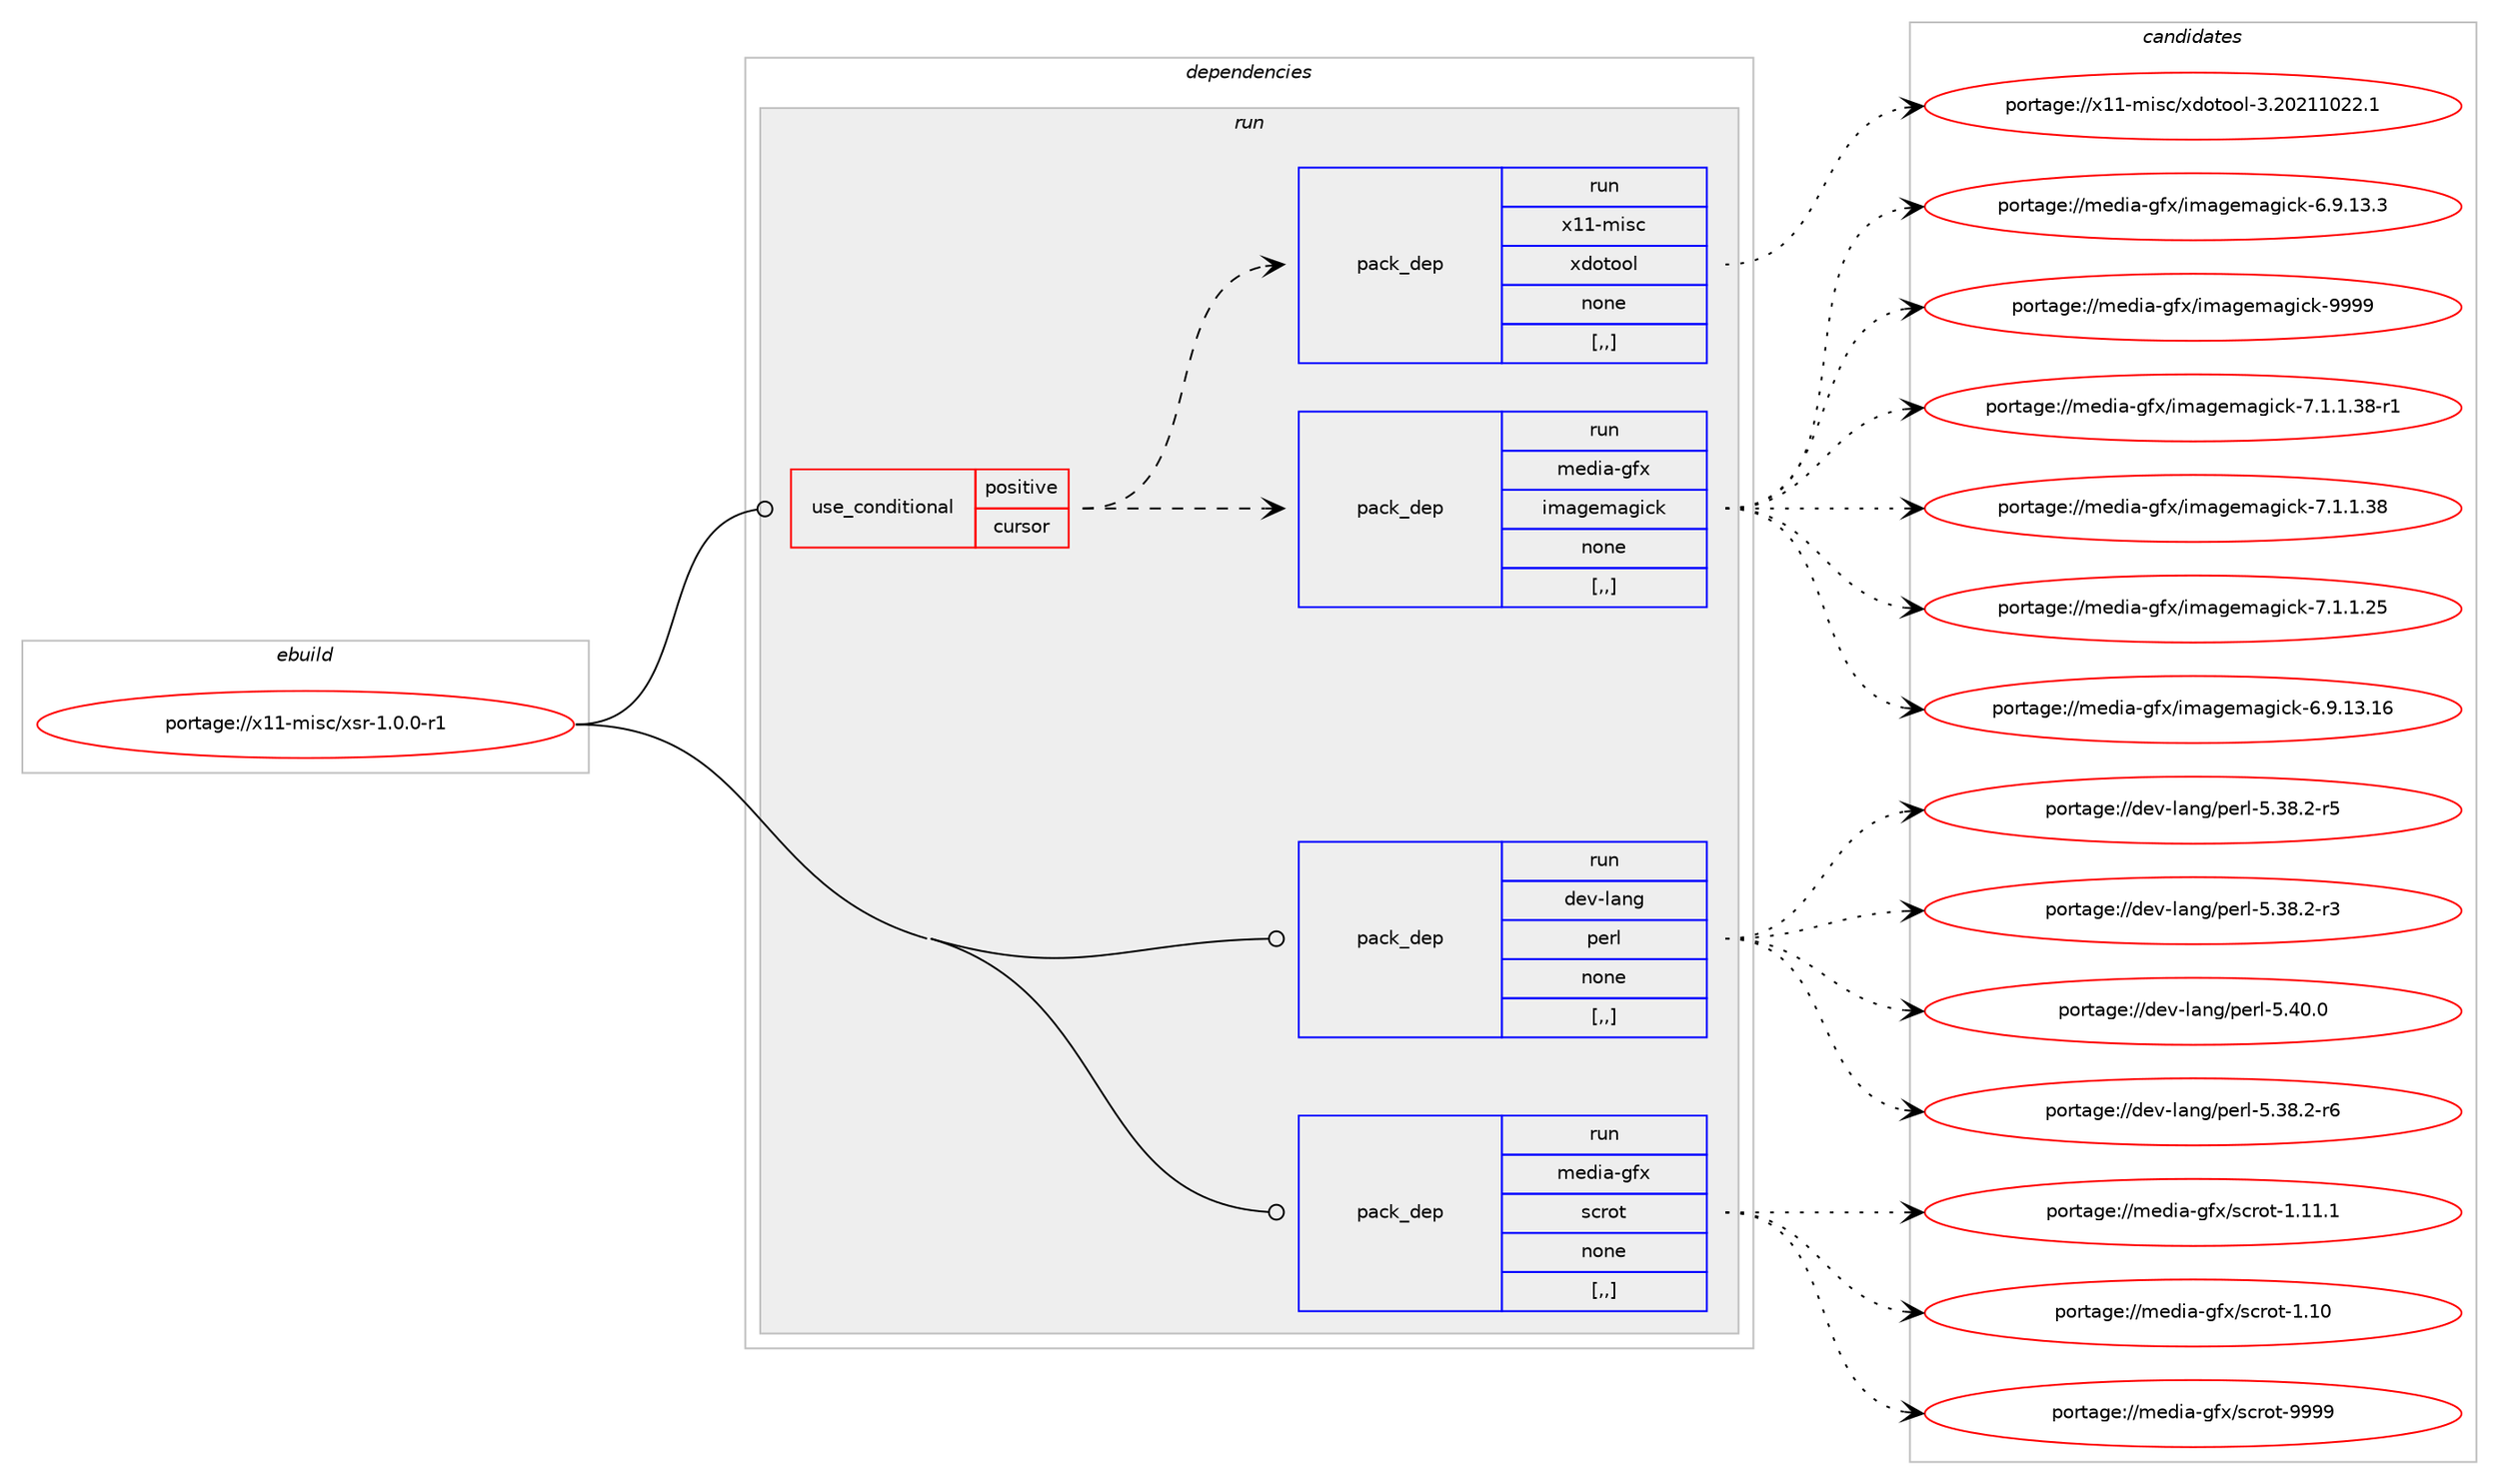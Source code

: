 digraph prolog {

# *************
# Graph options
# *************

newrank=true;
concentrate=true;
compound=true;
graph [rankdir=LR,fontname=Helvetica,fontsize=10,ranksep=1.5];#, ranksep=2.5, nodesep=0.2];
edge  [arrowhead=vee];
node  [fontname=Helvetica,fontsize=10];

# **********
# The ebuild
# **********

subgraph cluster_leftcol {
color=gray;
label=<<i>ebuild</i>>;
id [label="portage://x11-misc/xsr-1.0.0-r1", color=red, width=4, href="../x11-misc/xsr-1.0.0-r1.svg"];
}

# ****************
# The dependencies
# ****************

subgraph cluster_midcol {
color=gray;
label=<<i>dependencies</i>>;
subgraph cluster_compile {
fillcolor="#eeeeee";
style=filled;
label=<<i>compile</i>>;
}
subgraph cluster_compileandrun {
fillcolor="#eeeeee";
style=filled;
label=<<i>compile and run</i>>;
}
subgraph cluster_run {
fillcolor="#eeeeee";
style=filled;
label=<<i>run</i>>;
subgraph cond257581 {
dependency977291 [label=<<TABLE BORDER="0" CELLBORDER="1" CELLSPACING="0" CELLPADDING="4"><TR><TD ROWSPAN="3" CELLPADDING="10">use_conditional</TD></TR><TR><TD>positive</TD></TR><TR><TD>cursor</TD></TR></TABLE>>, shape=none, color=red];
subgraph pack712548 {
dependency977292 [label=<<TABLE BORDER="0" CELLBORDER="1" CELLSPACING="0" CELLPADDING="4" WIDTH="220"><TR><TD ROWSPAN="6" CELLPADDING="30">pack_dep</TD></TR><TR><TD WIDTH="110">run</TD></TR><TR><TD>media-gfx</TD></TR><TR><TD>imagemagick</TD></TR><TR><TD>none</TD></TR><TR><TD>[,,]</TD></TR></TABLE>>, shape=none, color=blue];
}
dependency977291:e -> dependency977292:w [weight=20,style="dashed",arrowhead="vee"];
subgraph pack712549 {
dependency977293 [label=<<TABLE BORDER="0" CELLBORDER="1" CELLSPACING="0" CELLPADDING="4" WIDTH="220"><TR><TD ROWSPAN="6" CELLPADDING="30">pack_dep</TD></TR><TR><TD WIDTH="110">run</TD></TR><TR><TD>x11-misc</TD></TR><TR><TD>xdotool</TD></TR><TR><TD>none</TD></TR><TR><TD>[,,]</TD></TR></TABLE>>, shape=none, color=blue];
}
dependency977291:e -> dependency977293:w [weight=20,style="dashed",arrowhead="vee"];
}
id:e -> dependency977291:w [weight=20,style="solid",arrowhead="odot"];
subgraph pack712550 {
dependency977294 [label=<<TABLE BORDER="0" CELLBORDER="1" CELLSPACING="0" CELLPADDING="4" WIDTH="220"><TR><TD ROWSPAN="6" CELLPADDING="30">pack_dep</TD></TR><TR><TD WIDTH="110">run</TD></TR><TR><TD>dev-lang</TD></TR><TR><TD>perl</TD></TR><TR><TD>none</TD></TR><TR><TD>[,,]</TD></TR></TABLE>>, shape=none, color=blue];
}
id:e -> dependency977294:w [weight=20,style="solid",arrowhead="odot"];
subgraph pack712551 {
dependency977295 [label=<<TABLE BORDER="0" CELLBORDER="1" CELLSPACING="0" CELLPADDING="4" WIDTH="220"><TR><TD ROWSPAN="6" CELLPADDING="30">pack_dep</TD></TR><TR><TD WIDTH="110">run</TD></TR><TR><TD>media-gfx</TD></TR><TR><TD>scrot</TD></TR><TR><TD>none</TD></TR><TR><TD>[,,]</TD></TR></TABLE>>, shape=none, color=blue];
}
id:e -> dependency977295:w [weight=20,style="solid",arrowhead="odot"];
}
}

# **************
# The candidates
# **************

subgraph cluster_choices {
rank=same;
color=gray;
label=<<i>candidates</i>>;

subgraph choice712548 {
color=black;
nodesep=1;
choice1091011001059745103102120471051099710310110997103105991074557575757 [label="portage://media-gfx/imagemagick-9999", color=red, width=4,href="../media-gfx/imagemagick-9999.svg"];
choice1091011001059745103102120471051099710310110997103105991074555464946494651564511449 [label="portage://media-gfx/imagemagick-7.1.1.38-r1", color=red, width=4,href="../media-gfx/imagemagick-7.1.1.38-r1.svg"];
choice109101100105974510310212047105109971031011099710310599107455546494649465156 [label="portage://media-gfx/imagemagick-7.1.1.38", color=red, width=4,href="../media-gfx/imagemagick-7.1.1.38.svg"];
choice109101100105974510310212047105109971031011099710310599107455546494649465053 [label="portage://media-gfx/imagemagick-7.1.1.25", color=red, width=4,href="../media-gfx/imagemagick-7.1.1.25.svg"];
choice10910110010597451031021204710510997103101109971031059910745544657464951464954 [label="portage://media-gfx/imagemagick-6.9.13.16", color=red, width=4,href="../media-gfx/imagemagick-6.9.13.16.svg"];
choice109101100105974510310212047105109971031011099710310599107455446574649514651 [label="portage://media-gfx/imagemagick-6.9.13.3", color=red, width=4,href="../media-gfx/imagemagick-6.9.13.3.svg"];
dependency977292:e -> choice1091011001059745103102120471051099710310110997103105991074557575757:w [style=dotted,weight="100"];
dependency977292:e -> choice1091011001059745103102120471051099710310110997103105991074555464946494651564511449:w [style=dotted,weight="100"];
dependency977292:e -> choice109101100105974510310212047105109971031011099710310599107455546494649465156:w [style=dotted,weight="100"];
dependency977292:e -> choice109101100105974510310212047105109971031011099710310599107455546494649465053:w [style=dotted,weight="100"];
dependency977292:e -> choice10910110010597451031021204710510997103101109971031059910745544657464951464954:w [style=dotted,weight="100"];
dependency977292:e -> choice109101100105974510310212047105109971031011099710310599107455446574649514651:w [style=dotted,weight="100"];
}
subgraph choice712549 {
color=black;
nodesep=1;
choice120494945109105115994712010011111611111110845514650485049494850504649 [label="portage://x11-misc/xdotool-3.20211022.1", color=red, width=4,href="../x11-misc/xdotool-3.20211022.1.svg"];
dependency977293:e -> choice120494945109105115994712010011111611111110845514650485049494850504649:w [style=dotted,weight="100"];
}
subgraph choice712550 {
color=black;
nodesep=1;
choice10010111845108971101034711210111410845534652484648 [label="portage://dev-lang/perl-5.40.0", color=red, width=4,href="../dev-lang/perl-5.40.0.svg"];
choice100101118451089711010347112101114108455346515646504511454 [label="portage://dev-lang/perl-5.38.2-r6", color=red, width=4,href="../dev-lang/perl-5.38.2-r6.svg"];
choice100101118451089711010347112101114108455346515646504511453 [label="portage://dev-lang/perl-5.38.2-r5", color=red, width=4,href="../dev-lang/perl-5.38.2-r5.svg"];
choice100101118451089711010347112101114108455346515646504511451 [label="portage://dev-lang/perl-5.38.2-r3", color=red, width=4,href="../dev-lang/perl-5.38.2-r3.svg"];
dependency977294:e -> choice10010111845108971101034711210111410845534652484648:w [style=dotted,weight="100"];
dependency977294:e -> choice100101118451089711010347112101114108455346515646504511454:w [style=dotted,weight="100"];
dependency977294:e -> choice100101118451089711010347112101114108455346515646504511453:w [style=dotted,weight="100"];
dependency977294:e -> choice100101118451089711010347112101114108455346515646504511451:w [style=dotted,weight="100"];
}
subgraph choice712551 {
color=black;
nodesep=1;
choice109101100105974510310212047115991141111164557575757 [label="portage://media-gfx/scrot-9999", color=red, width=4,href="../media-gfx/scrot-9999.svg"];
choice1091011001059745103102120471159911411111645494649494649 [label="portage://media-gfx/scrot-1.11.1", color=red, width=4,href="../media-gfx/scrot-1.11.1.svg"];
choice109101100105974510310212047115991141111164549464948 [label="portage://media-gfx/scrot-1.10", color=red, width=4,href="../media-gfx/scrot-1.10.svg"];
dependency977295:e -> choice109101100105974510310212047115991141111164557575757:w [style=dotted,weight="100"];
dependency977295:e -> choice1091011001059745103102120471159911411111645494649494649:w [style=dotted,weight="100"];
dependency977295:e -> choice109101100105974510310212047115991141111164549464948:w [style=dotted,weight="100"];
}
}

}

